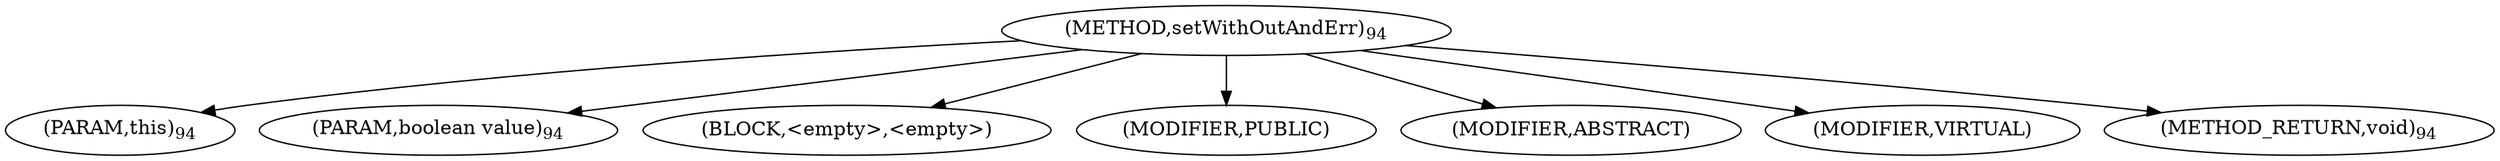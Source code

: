digraph "setWithOutAndErr" {  
"66" [label = <(METHOD,setWithOutAndErr)<SUB>94</SUB>> ]
"67" [label = <(PARAM,this)<SUB>94</SUB>> ]
"68" [label = <(PARAM,boolean value)<SUB>94</SUB>> ]
"69" [label = <(BLOCK,&lt;empty&gt;,&lt;empty&gt;)> ]
"70" [label = <(MODIFIER,PUBLIC)> ]
"71" [label = <(MODIFIER,ABSTRACT)> ]
"72" [label = <(MODIFIER,VIRTUAL)> ]
"73" [label = <(METHOD_RETURN,void)<SUB>94</SUB>> ]
  "66" -> "67" 
  "66" -> "68" 
  "66" -> "69" 
  "66" -> "70" 
  "66" -> "71" 
  "66" -> "72" 
  "66" -> "73" 
}
